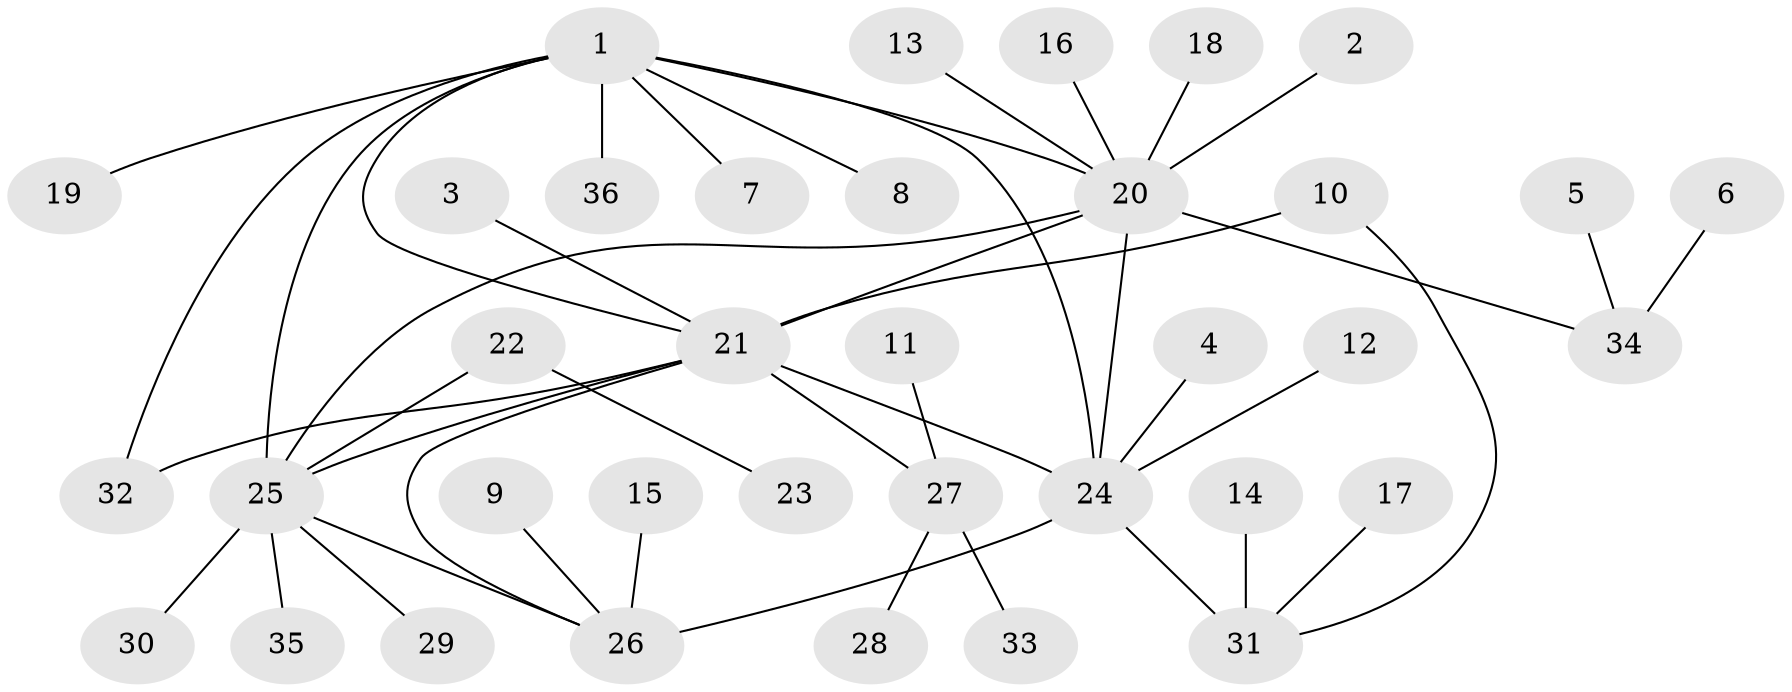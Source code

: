 // original degree distribution, {7: 0.028169014084507043, 5: 0.056338028169014086, 3: 0.09859154929577464, 6: 0.028169014084507043, 8: 0.04225352112676056, 2: 0.15492957746478872, 4: 0.028169014084507043, 10: 0.014084507042253521, 1: 0.5492957746478874}
// Generated by graph-tools (version 1.1) at 2025/26/03/09/25 03:26:38]
// undirected, 36 vertices, 44 edges
graph export_dot {
graph [start="1"]
  node [color=gray90,style=filled];
  1;
  2;
  3;
  4;
  5;
  6;
  7;
  8;
  9;
  10;
  11;
  12;
  13;
  14;
  15;
  16;
  17;
  18;
  19;
  20;
  21;
  22;
  23;
  24;
  25;
  26;
  27;
  28;
  29;
  30;
  31;
  32;
  33;
  34;
  35;
  36;
  1 -- 7 [weight=1.0];
  1 -- 8 [weight=1.0];
  1 -- 19 [weight=1.0];
  1 -- 20 [weight=1.0];
  1 -- 21 [weight=1.0];
  1 -- 24 [weight=1.0];
  1 -- 25 [weight=1.0];
  1 -- 32 [weight=1.0];
  1 -- 36 [weight=1.0];
  2 -- 20 [weight=1.0];
  3 -- 21 [weight=1.0];
  4 -- 24 [weight=1.0];
  5 -- 34 [weight=1.0];
  6 -- 34 [weight=1.0];
  9 -- 26 [weight=1.0];
  10 -- 21 [weight=1.0];
  10 -- 31 [weight=1.0];
  11 -- 27 [weight=1.0];
  12 -- 24 [weight=1.0];
  13 -- 20 [weight=1.0];
  14 -- 31 [weight=1.0];
  15 -- 26 [weight=1.0];
  16 -- 20 [weight=1.0];
  17 -- 31 [weight=1.0];
  18 -- 20 [weight=1.0];
  20 -- 21 [weight=1.0];
  20 -- 24 [weight=2.0];
  20 -- 25 [weight=1.0];
  20 -- 34 [weight=1.0];
  21 -- 24 [weight=1.0];
  21 -- 25 [weight=1.0];
  21 -- 26 [weight=1.0];
  21 -- 27 [weight=2.0];
  21 -- 32 [weight=1.0];
  22 -- 23 [weight=1.0];
  22 -- 25 [weight=1.0];
  24 -- 26 [weight=2.0];
  24 -- 31 [weight=2.0];
  25 -- 26 [weight=1.0];
  25 -- 29 [weight=1.0];
  25 -- 30 [weight=2.0];
  25 -- 35 [weight=1.0];
  27 -- 28 [weight=1.0];
  27 -- 33 [weight=1.0];
}
